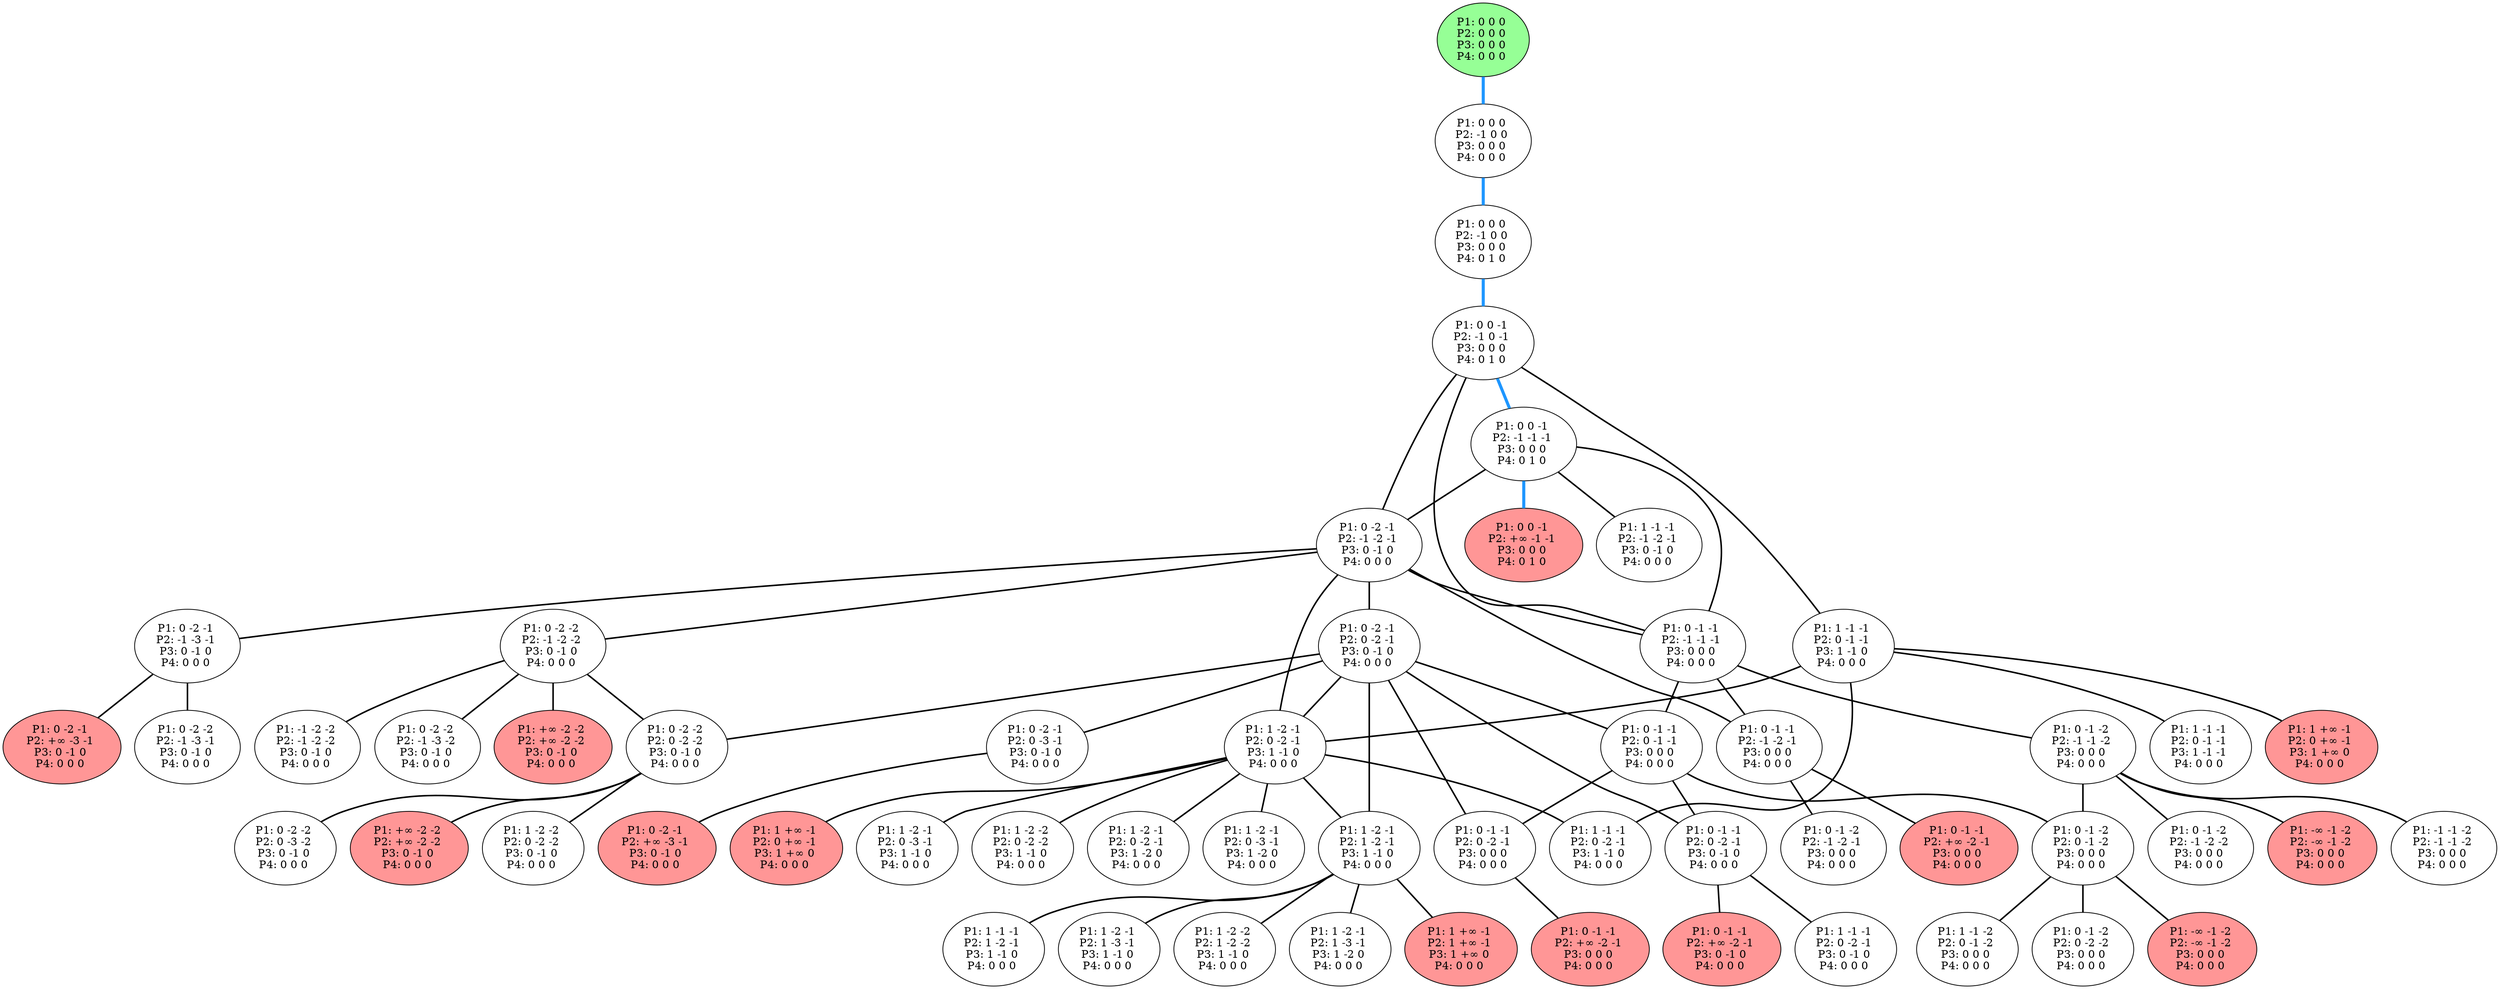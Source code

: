 graph G {
color = "black"
0 [label = "P1: 0 0 0 
P2: 0 0 0 
P3: 0 0 0 
P4: 0 0 0 
",  style="filled", fillcolor = "#96FF96"];
1 [label = "P1: 0 0 0 
P2: -1 0 0 
P3: 0 0 0 
P4: 0 0 0 
"];
2 [label = "P1: 0 0 0 
P2: -1 0 0 
P3: 0 0 0 
P4: 0 1 0 
"];
3 [label = "P1: 0 0 -1 
P2: -1 0 -1 
P3: 0 0 0 
P4: 0 1 0 
"];
4 [label = "P1: 0 0 -1 
P2: -1 -1 -1 
P3: 0 0 0 
P4: 0 1 0 
"];
44 [label = "P1: 0 0 -1 
P2: +∞ -1 -1 
P3: 0 0 0 
P4: 0 1 0 
",  style="filled", fillcolor = "#FF9696"];
5 [label = "P1: 0 -2 -1 
P2: -1 -2 -1 
P3: 0 -1 0 
P4: 0 0 0 
"];
6 [label = "P1: 0 -1 -1 
P2: -1 -1 -1 
P3: 0 0 0 
P4: 0 0 0 
"];
7 [label = "P1: 1 -1 -1 
P2: 0 -1 -1 
P3: 1 -1 0 
P4: 0 0 0 
"];
77 [label = "P1: 1 +∞ -1 
P2: 0 +∞ -1 
P3: 1 +∞ 0 
P4: 0 0 0 
",  style="filled", fillcolor = "#FF9696"];
8 [label = "P1: 1 -1 -1 
P2: -1 -2 -1 
P3: 0 -1 0 
P4: 0 0 0 
"];
9 [label = "P1: 0 -2 -1 
P2: 0 -2 -1 
P3: 0 -1 0 
P4: 0 0 0 
"];
10 [label = "P1: 0 -2 -1 
P2: -1 -3 -1 
P3: 0 -1 0 
P4: 0 0 0 
"];
1010 [label = "P1: 0 -2 -1 
P2: +∞ -3 -1 
P3: 0 -1 0 
P4: 0 0 0 
",  style="filled", fillcolor = "#FF9696"];
11 [label = "P1: 0 -2 -2 
P2: -1 -2 -2 
P3: 0 -1 0 
P4: 0 0 0 
"];
1111 [label = "P1: +∞ -2 -2 
P2: +∞ -2 -2 
P3: 0 -1 0 
P4: 0 0 0 
",  style="filled", fillcolor = "#FF9696"];
12 [label = "P1: 0 -1 -1 
P2: -1 -2 -1 
P3: 0 0 0 
P4: 0 0 0 
"];
1212 [label = "P1: 0 -1 -1 
P2: +∞ -2 -1 
P3: 0 0 0 
P4: 0 0 0 
",  style="filled", fillcolor = "#FF9696"];
13 [label = "P1: 1 -2 -1 
P2: 0 -2 -1 
P3: 1 -1 0 
P4: 0 0 0 
"];
1313 [label = "P1: 1 +∞ -1 
P2: 0 +∞ -1 
P3: 1 +∞ 0 
P4: 0 0 0 
",  style="filled", fillcolor = "#FF9696"];
14 [label = "P1: 0 -1 -1 
P2: 0 -1 -1 
P3: 0 0 0 
P4: 0 0 0 
"];
15 [label = "P1: 0 -1 -2 
P2: -1 -1 -2 
P3: 0 0 0 
P4: 0 0 0 
"];
1515 [label = "P1: -∞ -1 -2 
P2: -∞ -1 -2 
P3: 0 0 0 
P4: 0 0 0 
",  style="filled", fillcolor = "#FF9696"];
16 [label = "P1: 1 -1 -1 
P2: 0 -2 -1 
P3: 1 -1 0 
P4: 0 0 0 
"];
17 [label = "P1: 1 -1 -1 
P2: 0 -1 -1 
P3: 1 -1 -1 
P4: 0 0 0 
"];
18 [label = "P1: 0 -1 -1 
P2: 0 -2 -1 
P3: 0 -1 0 
P4: 0 0 0 
"];
1818 [label = "P1: 0 -1 -1 
P2: +∞ -2 -1 
P3: 0 -1 0 
P4: 0 0 0 
",  style="filled", fillcolor = "#FF9696"];
19 [label = "P1: 0 -2 -1 
P2: 0 -3 -1 
P3: 0 -1 0 
P4: 0 0 0 
"];
1919 [label = "P1: 0 -2 -1 
P2: +∞ -3 -1 
P3: 0 -1 0 
P4: 0 0 0 
",  style="filled", fillcolor = "#FF9696"];
20 [label = "P1: 0 -2 -2 
P2: 0 -2 -2 
P3: 0 -1 0 
P4: 0 0 0 
"];
2020 [label = "P1: +∞ -2 -2 
P2: +∞ -2 -2 
P3: 0 -1 0 
P4: 0 0 0 
",  style="filled", fillcolor = "#FF9696"];
21 [label = "P1: 0 -1 -1 
P2: 0 -2 -1 
P3: 0 0 0 
P4: 0 0 0 
"];
2121 [label = "P1: 0 -1 -1 
P2: +∞ -2 -1 
P3: 0 0 0 
P4: 0 0 0 
",  style="filled", fillcolor = "#FF9696"];
22 [label = "P1: 1 -2 -1 
P2: 1 -2 -1 
P3: 1 -1 0 
P4: 0 0 0 
"];
2222 [label = "P1: 1 +∞ -1 
P2: 1 +∞ -1 
P3: 1 +∞ 0 
P4: 0 0 0 
",  style="filled", fillcolor = "#FF9696"];
23 [label = "P1: 0 -2 -2 
P2: -1 -3 -1 
P3: 0 -1 0 
P4: 0 0 0 
"];
24 [label = "P1: -1 -2 -2 
P2: -1 -2 -2 
P3: 0 -1 0 
P4: 0 0 0 
"];
25 [label = "P1: 0 -2 -2 
P2: -1 -3 -2 
P3: 0 -1 0 
P4: 0 0 0 
"];
26 [label = "P1: 0 -1 -2 
P2: -1 -2 -1 
P3: 0 0 0 
P4: 0 0 0 
"];
27 [label = "P1: 1 -2 -1 
P2: 0 -3 -1 
P3: 1 -1 0 
P4: 0 0 0 
"];
28 [label = "P1: 1 -2 -2 
P2: 0 -2 -2 
P3: 1 -1 0 
P4: 0 0 0 
"];
29 [label = "P1: 1 -2 -1 
P2: 0 -2 -1 
P3: 1 -2 0 
P4: 0 0 0 
"];
30 [label = "P1: 1 -2 -1 
P2: 0 -3 -1 
P3: 1 -2 0 
P4: 0 0 0 
"];
31 [label = "P1: 0 -1 -2 
P2: 0 -1 -2 
P3: 0 0 0 
P4: 0 0 0 
"];
3131 [label = "P1: -∞ -1 -2 
P2: -∞ -1 -2 
P3: 0 0 0 
P4: 0 0 0 
",  style="filled", fillcolor = "#FF9696"];
32 [label = "P1: -1 -1 -2 
P2: -1 -1 -2 
P3: 0 0 0 
P4: 0 0 0 
"];
33 [label = "P1: 0 -1 -2 
P2: -1 -2 -2 
P3: 0 0 0 
P4: 0 0 0 
"];
34 [label = "P1: 1 -1 -1 
P2: 0 -2 -1 
P3: 0 -1 0 
P4: 0 0 0 
"];
35 [label = "P1: 1 -2 -2 
P2: 0 -2 -2 
P3: 0 -1 0 
P4: 0 0 0 
"];
36 [label = "P1: 0 -2 -2 
P2: 0 -3 -2 
P3: 0 -1 0 
P4: 0 0 0 
"];
37 [label = "P1: 1 -1 -1 
P2: 1 -2 -1 
P3: 1 -1 0 
P4: 0 0 0 
"];
38 [label = "P1: 1 -2 -1 
P2: 1 -3 -1 
P3: 1 -1 0 
P4: 0 0 0 
"];
39 [label = "P1: 1 -2 -2 
P2: 1 -2 -2 
P3: 1 -1 0 
P4: 0 0 0 
"];
40 [label = "P1: 1 -2 -1 
P2: 1 -3 -1 
P3: 1 -2 0 
P4: 0 0 0 
"];
41 [label = "P1: 1 -1 -2 
P2: 0 -1 -2 
P3: 0 0 0 
P4: 0 0 0 
"];
42 [label = "P1: 0 -1 -2 
P2: 0 -2 -2 
P3: 0 0 0 
P4: 0 0 0 
"];
edge [style=bold];
0 -- 1 [color="#1E96FF", penwidth=4.0];

1 -- 2 [color="#1E96FF", penwidth=4.0];

2 -- 3 [color="#1E96FF", penwidth=4.0];

3 -- 4 [color="#1E96FF", penwidth=4.0];
3 -- 5 [color=black];
3 -- 6 [color=black];
3 -- 7 [color=black];

4 -- 8 [color=black];
4 -- 5 [color=black];
4 -- 6 [color=black];

4 -- 44 [color="#1E96FF", penwidth=4.0];
5 -- 9 [color=black];
5 -- 10 [color=black];
5 -- 11 [color=black];
5 -- 12 [color=black];
5 -- 13 [color=black];
5 -- 6 [color=black];

6 -- 14 [color=black];
6 -- 12 [color=black];
6 -- 15 [color=black];

7 -- 16 [color=black];
7 -- 13 [color=black];
7 -- 17 [color=black];

7 -- 77 [color=black];

9 -- 18 [color=black];
9 -- 19 [color=black];
9 -- 20 [color=black];
9 -- 13 [color=black];
9 -- 21 [color=black];
9 -- 22 [color=black];
9 -- 14 [color=black];

10 -- 23 [color=black];

10 -- 1010 [color=black];
11 -- 24 [color=black];
11 -- 20 [color=black];
11 -- 25 [color=black];

11 -- 1111 [color=black];
12 -- 26 [color=black];

12 -- 1212 [color=black];
13 -- 16 [color=black];
13 -- 22 [color=black];
13 -- 27 [color=black];
13 -- 28 [color=black];
13 -- 29 [color=black];
13 -- 30 [color=black];

13 -- 1313 [color=black];
14 -- 21 [color=black];
14 -- 31 [color=black];
14 -- 18 [color=black];

15 -- 32 [color=black];
15 -- 31 [color=black];
15 -- 33 [color=black];

15 -- 1515 [color=black];


18 -- 34 [color=black];

18 -- 1818 [color=black];

19 -- 1919 [color=black];
20 -- 35 [color=black];
20 -- 36 [color=black];

20 -- 2020 [color=black];

21 -- 2121 [color=black];
22 -- 37 [color=black];
22 -- 38 [color=black];
22 -- 39 [color=black];
22 -- 40 [color=black];

22 -- 2222 [color=black];








31 -- 41 [color=black];
31 -- 42 [color=black];

31 -- 3131 [color=black];











}
